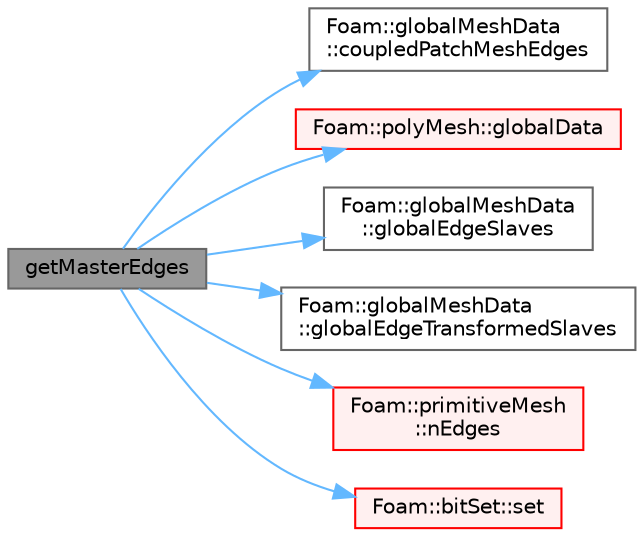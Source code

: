 digraph "getMasterEdges"
{
 // LATEX_PDF_SIZE
  bgcolor="transparent";
  edge [fontname=Helvetica,fontsize=10,labelfontname=Helvetica,labelfontsize=10];
  node [fontname=Helvetica,fontsize=10,shape=box,height=0.2,width=0.4];
  rankdir="LR";
  Node1 [id="Node000001",label="getMasterEdges",height=0.2,width=0.4,color="gray40", fillcolor="grey60", style="filled", fontcolor="black",tooltip=" "];
  Node1 -> Node2 [id="edge1_Node000001_Node000002",color="steelblue1",style="solid",tooltip=" "];
  Node2 [id="Node000002",label="Foam::globalMeshData\l::coupledPatchMeshEdges",height=0.2,width=0.4,color="grey40", fillcolor="white", style="filled",URL="$classFoam_1_1globalMeshData.html#aa00f3e08eda303a5809080b2474441b3",tooltip=" "];
  Node1 -> Node3 [id="edge2_Node000001_Node000003",color="steelblue1",style="solid",tooltip=" "];
  Node3 [id="Node000003",label="Foam::polyMesh::globalData",height=0.2,width=0.4,color="red", fillcolor="#FFF0F0", style="filled",URL="$classFoam_1_1polyMesh.html#a5e9cb8eb9e52843d336386b13423d19c",tooltip=" "];
  Node1 -> Node8 [id="edge3_Node000001_Node000008",color="steelblue1",style="solid",tooltip=" "];
  Node8 [id="Node000008",label="Foam::globalMeshData\l::globalEdgeSlaves",height=0.2,width=0.4,color="grey40", fillcolor="white", style="filled",URL="$classFoam_1_1globalMeshData.html#afa581a6489608d506bd89d856d025035",tooltip=" "];
  Node1 -> Node9 [id="edge4_Node000001_Node000009",color="steelblue1",style="solid",tooltip=" "];
  Node9 [id="Node000009",label="Foam::globalMeshData\l::globalEdgeTransformedSlaves",height=0.2,width=0.4,color="grey40", fillcolor="white", style="filled",URL="$classFoam_1_1globalMeshData.html#a26441ca5632603facc931e1293df059d",tooltip=" "];
  Node1 -> Node10 [id="edge5_Node000001_Node000010",color="steelblue1",style="solid",tooltip=" "];
  Node10 [id="Node000010",label="Foam::primitiveMesh\l::nEdges",height=0.2,width=0.4,color="red", fillcolor="#FFF0F0", style="filled",URL="$classFoam_1_1primitiveMesh.html#af2bd88591182c2808832eb8d8d4b3de9",tooltip=" "];
  Node1 -> Node12 [id="edge6_Node000001_Node000012",color="steelblue1",style="solid",tooltip=" "];
  Node12 [id="Node000012",label="Foam::bitSet::set",height=0.2,width=0.4,color="red", fillcolor="#FFF0F0", style="filled",URL="$classFoam_1_1bitSet.html#a328eb3151d671c04eca8b15a44279b8e",tooltip=" "];
}
